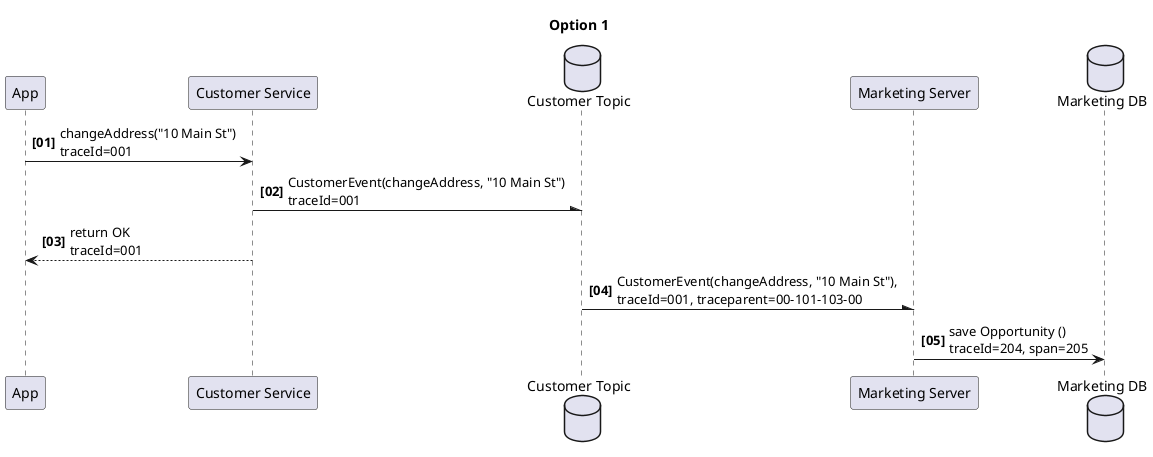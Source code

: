 @startuml
title Option 1
autonumber "<b>[00]"

participant "App" as APP
participant "Customer Service" as CS
database "Customer Topic" as CT
participant "Marketing Server" as MS
database "Marketing DB" as MDB



APP -> CS: changeAddress("10 Main St")\ntraceId=001
CS -\ CT: CustomerEvent(changeAddress, "10 Main St")\ntraceId=001
APP <-- CS: return OK\ntraceId=001

CT -\ MS: CustomerEvent(changeAddress, "10 Main St"),\ntraceId=001, traceparent=00-101-103-00
MS -> MDB: save Opportunity ()\ntraceId=204, span=205



@enduml